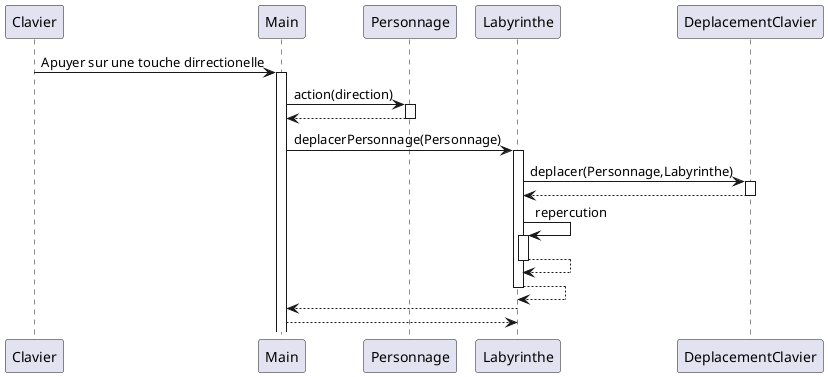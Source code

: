 @startuml
participant Clavier
Clavier -> Main : Apuyer sur une touche dirrectionelle
activate Main
Main -> Personnage : action(direction)
activate Personnage
Personnage --> Main
deactivate Personnage
Main -> Labyrinthe : deplacerPersonnage(Personnage)
activate Labyrinthe
Labyrinthe -> DeplacementClavier : deplacer(Personnage,Labyrinthe)
activate DeplacementClavier
DeplacementClavier --> Labyrinthe
deactivate DeplacementClavier
Labyrinthe -> Labyrinthe : repercution
activate Labyrinthe
Labyrinthe --> Labyrinthe
deactivate Labyrinthe
Labyrinthe --> Labyrinthe
deactivate Labyrinthe
Labyrinthe --> Main
deactivate Labyrinthe
return
@enduml